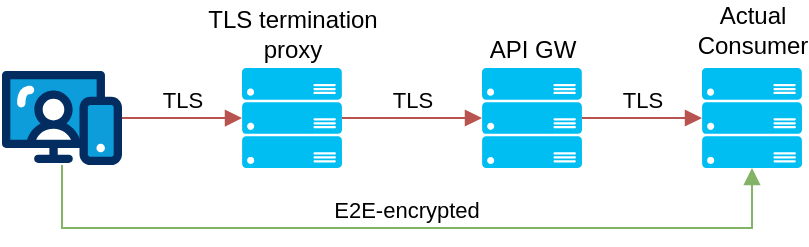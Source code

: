 <mxfile version="24.6.4" type="device">
  <diagram name="Seite-1" id="-Ce6UastXVxnx9hMV_J5">
    <mxGraphModel dx="276" dy="144" grid="1" gridSize="10" guides="1" tooltips="1" connect="1" arrows="1" fold="1" page="1" pageScale="1" pageWidth="1100" pageHeight="850" math="0" shadow="0">
      <root>
        <mxCell id="0" />
        <mxCell id="1" parent="0" />
        <mxCell id="nYWo8sa4pcQ7O2iAQIdF-16" value="E2E-encrypted" style="edgeStyle=orthogonalEdgeStyle;rounded=0;orthogonalLoop=1;jettySize=auto;html=1;endArrow=block;endFill=1;startArrow=none;startFill=0;strokeColor=#82b366;fillColor=#d5e8d4;labelBackgroundColor=none;labelPosition=center;verticalLabelPosition=top;align=center;verticalAlign=bottom;" parent="1" source="e87cn4tuQxFbmSBaHtah-1" target="nYWo8sa4pcQ7O2iAQIdF-6" edge="1">
          <mxGeometry relative="1" as="geometry">
            <mxPoint x="462.5" y="371" as="sourcePoint" />
            <mxPoint x="435" y="280" as="targetPoint" />
            <Array as="points">
              <mxPoint x="470" y="400" />
              <mxPoint x="815" y="400" />
            </Array>
          </mxGeometry>
        </mxCell>
        <mxCell id="nYWo8sa4pcQ7O2iAQIdF-4" value="TLS termination&lt;br&gt;proxy" style="verticalLabelPosition=top;html=1;verticalAlign=bottom;align=center;strokeColor=none;fillColor=#00BEF2;shape=mxgraph.azure.server_rack;labelPosition=center;" parent="1" vertex="1">
          <mxGeometry x="560" y="320" width="50" height="50" as="geometry" />
        </mxCell>
        <mxCell id="nYWo8sa4pcQ7O2iAQIdF-5" value="API GW" style="verticalLabelPosition=top;html=1;verticalAlign=bottom;align=center;strokeColor=none;fillColor=#00BEF2;shape=mxgraph.azure.server_rack;labelPosition=center;" parent="1" vertex="1">
          <mxGeometry x="680" y="320" width="50" height="50" as="geometry" />
        </mxCell>
        <mxCell id="nYWo8sa4pcQ7O2iAQIdF-6" value="Actual&lt;br&gt;Consumer" style="verticalLabelPosition=top;html=1;verticalAlign=bottom;align=center;strokeColor=none;fillColor=#00BEF2;shape=mxgraph.azure.server_rack;labelPosition=center;spacing=4;" parent="1" vertex="1">
          <mxGeometry x="790" y="320" width="50" height="50" as="geometry" />
        </mxCell>
        <mxCell id="nYWo8sa4pcQ7O2iAQIdF-7" value="TLS" style="edgeStyle=orthogonalEdgeStyle;rounded=0;orthogonalLoop=1;jettySize=auto;html=1;endArrow=block;endFill=1;startArrow=none;startFill=0;strokeColor=#b85450;fillColor=#f8cecc;labelPosition=center;verticalLabelPosition=top;align=center;verticalAlign=bottom;labelBackgroundColor=none;" parent="1" source="e87cn4tuQxFbmSBaHtah-1" target="nYWo8sa4pcQ7O2iAQIdF-4" edge="1">
          <mxGeometry x="0.005" relative="1" as="geometry">
            <mxPoint x="440" y="345" as="targetPoint" />
            <mxPoint x="495" y="345" as="sourcePoint" />
            <mxPoint as="offset" />
          </mxGeometry>
        </mxCell>
        <mxCell id="nYWo8sa4pcQ7O2iAQIdF-9" value="TLS" style="edgeStyle=orthogonalEdgeStyle;rounded=0;orthogonalLoop=1;jettySize=auto;html=1;entryX=0;entryY=0.5;entryDx=0;entryDy=0;entryPerimeter=0;endArrow=block;endFill=1;startArrow=none;startFill=0;labelPosition=center;verticalLabelPosition=top;align=center;verticalAlign=bottom;strokeColor=#b85450;fillColor=#f8cecc;labelBackgroundColor=none;" parent="1" source="nYWo8sa4pcQ7O2iAQIdF-4" target="nYWo8sa4pcQ7O2iAQIdF-5" edge="1">
          <mxGeometry x="0.007" relative="1" as="geometry">
            <mxPoint as="offset" />
          </mxGeometry>
        </mxCell>
        <mxCell id="nYWo8sa4pcQ7O2iAQIdF-10" value="TLS" style="edgeStyle=orthogonalEdgeStyle;rounded=0;orthogonalLoop=1;jettySize=auto;html=1;entryX=0;entryY=0.5;entryDx=0;entryDy=0;entryPerimeter=0;endArrow=block;endFill=1;startArrow=none;startFill=0;strokeColor=#b85450;fillColor=#f8cecc;labelPosition=center;verticalLabelPosition=top;align=center;verticalAlign=bottom;labelBackgroundColor=none;" parent="1" source="nYWo8sa4pcQ7O2iAQIdF-5" target="nYWo8sa4pcQ7O2iAQIdF-6" edge="1">
          <mxGeometry relative="1" as="geometry" />
        </mxCell>
        <mxCell id="e87cn4tuQxFbmSBaHtah-1" value="" style="verticalLabelPosition=bottom;aspect=fixed;html=1;shape=mxgraph.salesforce.web;" vertex="1" parent="1">
          <mxGeometry x="440" y="321.3" width="60" height="47.4" as="geometry" />
        </mxCell>
      </root>
    </mxGraphModel>
  </diagram>
</mxfile>
